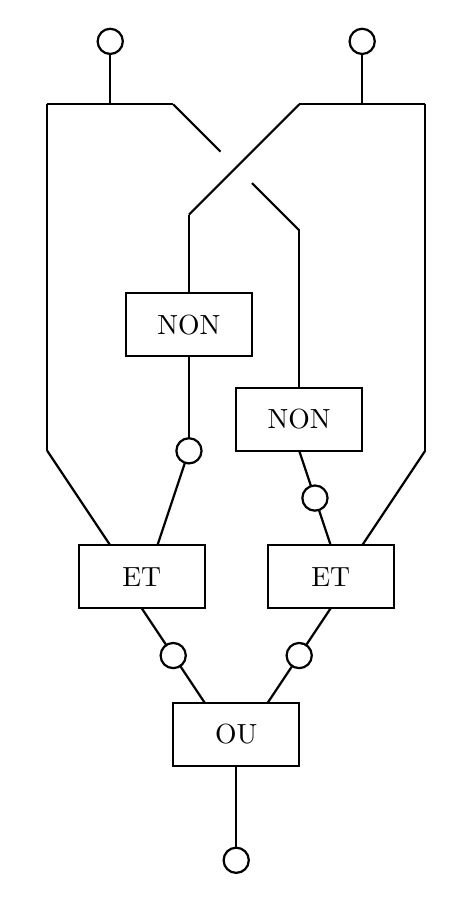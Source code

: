 \def\allume{
\draw[thick,draw,fill=white]  (0,0) circle (0.2); 
 \foreach \i in {0,30,...,330}{
  \draw[thick] (\i:0.25)--(\i:0.4);
 }
}
\def\eteint{
\draw[thick,draw,fill=white]  (0,0) circle (0.2); 
\draw[thick,draw,fill=white]  (0,0)--+(45:0.2)--+(45:-0.2); 
\draw[thick,draw,fill=white]  (0,0)--+(-45:0.2)--+(-45:-0.2); 
}
\begin{tikzpicture}[scale=0.8]

% Entrees
\draw[thick] (-1,9)--++(0,-1);
\draw[thick] (3,9)--++(0,-1);

\draw[thick] (-2.,8)--++(2,0);
\draw[thick] (4,8)--++(-2,0);

\draw[thick] (-2,8)--++(0,-5.5);
\draw[thick] (4,8)--++(0,-5.5);

\draw[thick,draw,fill=white]  (-1,9) circle (0.2); 
\draw[thick,draw,fill=white]  (3,9) circle (0.2); 

\draw[thick] (2,8)--++(-1.75,-1.75);
\draw[thick] (0,8)--++(.75,-.75);
\draw[thick] (1.25,6.75)--++(.75,-.75);

% NON 1
\begin{scope}[xshift=-0.75cm,yshift = 4cm]
\draw[thick] (0,0) rectangle (2,1);
\node  at (1,0.5)  {NON};

\draw[thick] (1,1)--++(0,1.25);
\draw[thick] (1,0)--++(0,-1.5);

\end{scope}

% NON 2
\begin{scope}[xshift=1cm,yshift = 2.5cm]
\draw[thick] (0,0) rectangle (2,1);
\node  at (1,0.5)  {NON};

\draw[thick] (1,1)--++(0,2.5);

\end{scope}

% ET 1
\begin{scope}[xshift=-1.5cm]
\draw[thick] (0,0) rectangle (2,1);
\node  at (1,0.5)  {ET};

\draw[thick] (0.5,1)--++(-1,1.5);
\draw[thick] (1.25,1)--++(0.5,1.5);

\draw[thick,draw,fill=white]  (1.75,2.5) circle (0.2); 


\end{scope}

% ET 2
\begin{scope}[xshift=1.5cm]
\draw[thick] (0,0) rectangle (2,1);
\node  at (1,0.5)  {ET};

\draw[thick] (1,1)--++(-0.5,1.5);
\draw[thick] (1.5,1)--++(1,1.5);

\draw[thick,draw,fill=white]  (0.75,1.75) circle (0.2); 


\end{scope}

% OU
\begin{scope}[yshift=-2.5cm]
\draw[thick] (0,0) rectangle (2,1);
\node  at (1,0.5)  {OU};

\draw[thick] (0.5,1)--++(-1,1.5);
\draw[thick] (1.5,1)--++(1,1.5);
\draw[thick] (1,0)--++(0,-1.5);


\draw[thick,draw,fill=white]  (0,1.75) circle (0.2); 
\draw[thick,draw,fill=white]  (2,1.75) circle (0.2); 
\draw[thick,draw,fill=white]  (1,-1.5) circle (0.2); 
\end{scope}


\end{tikzpicture}
